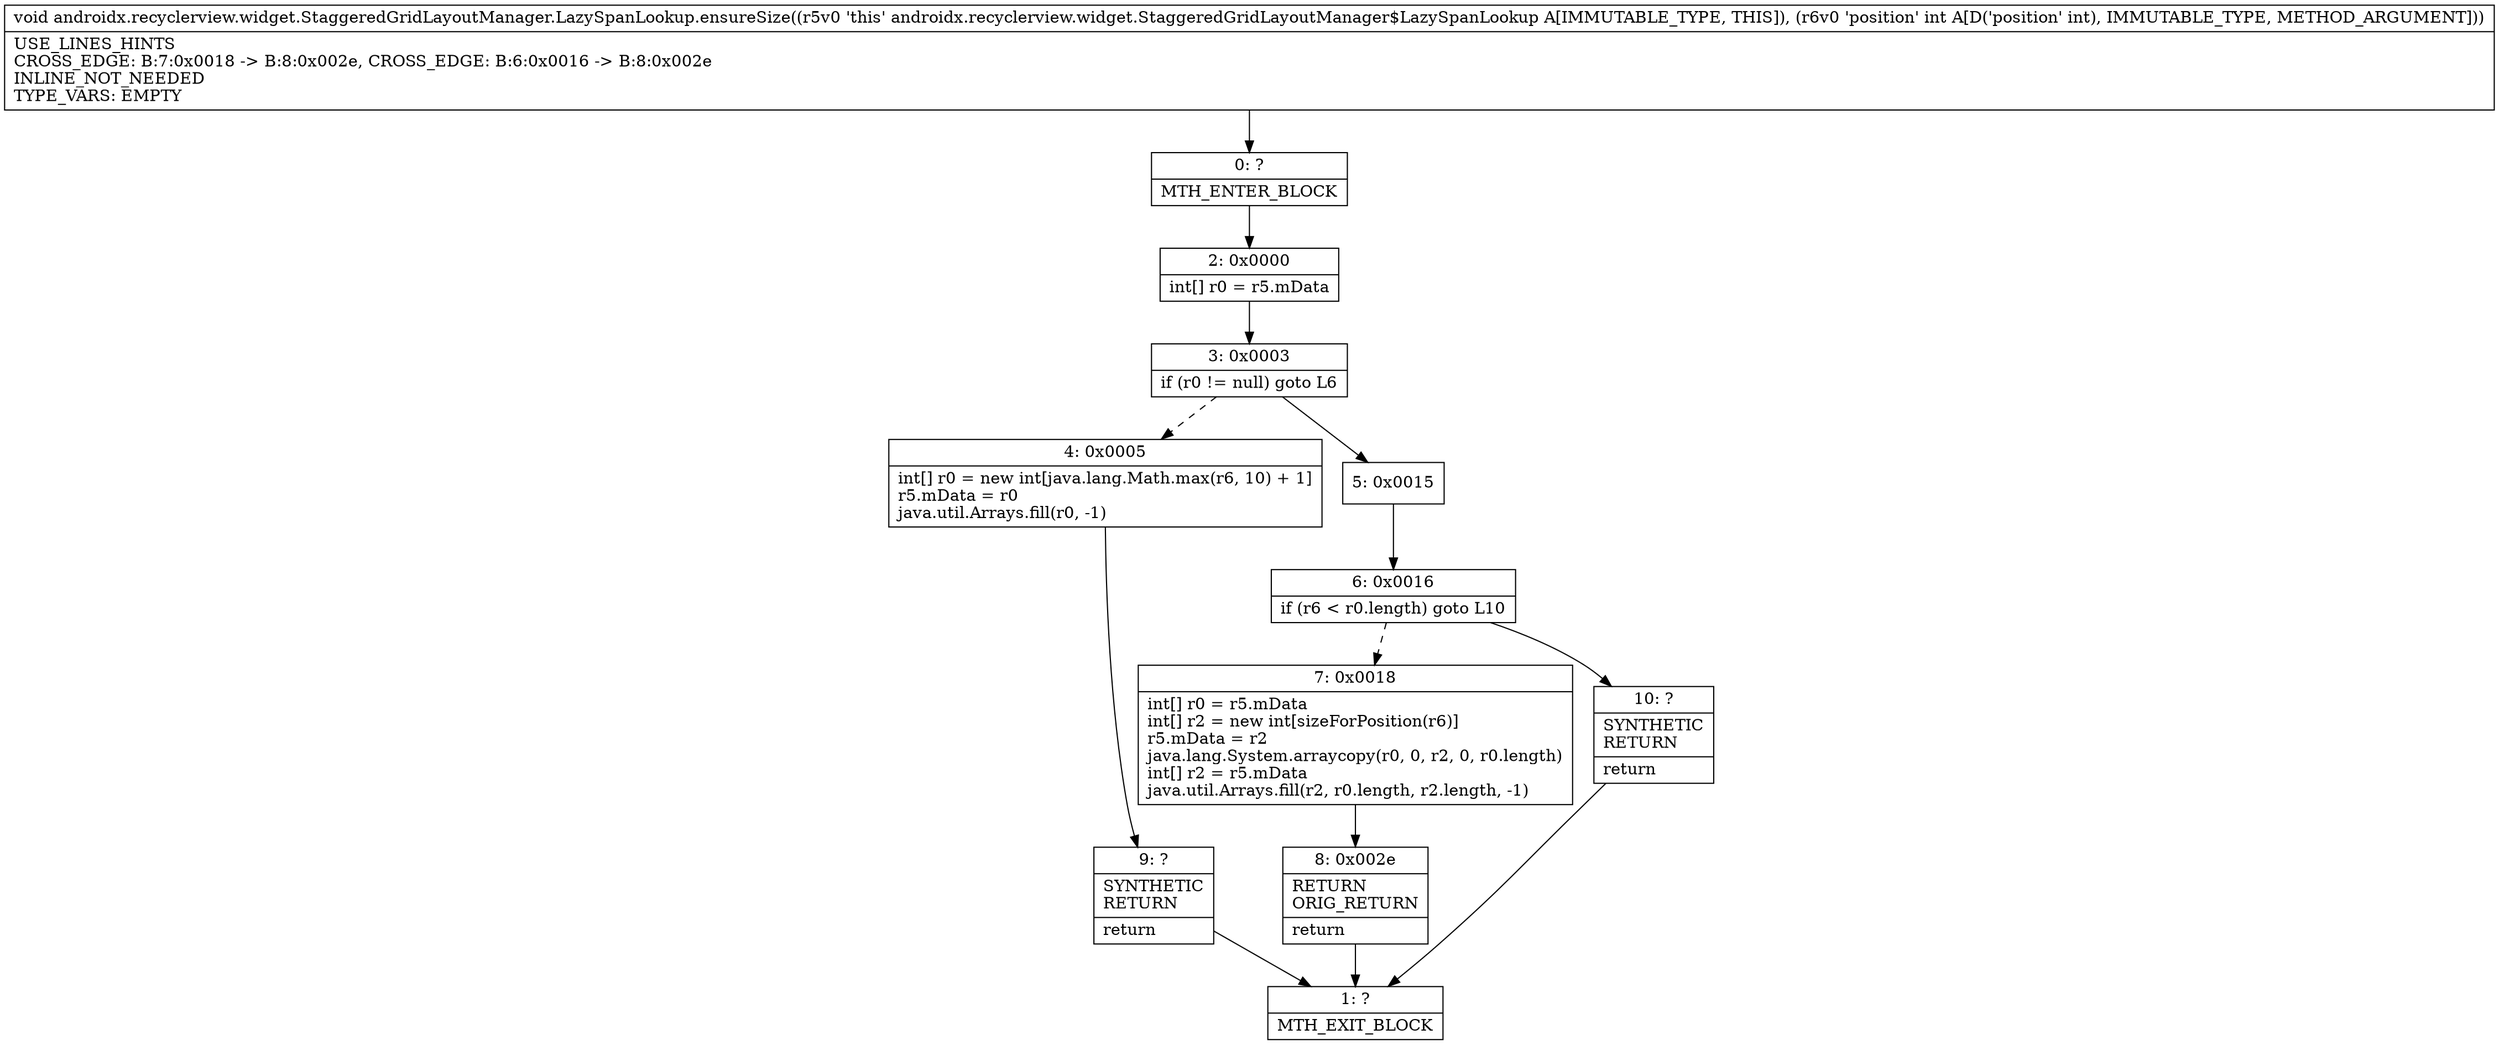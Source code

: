 digraph "CFG forandroidx.recyclerview.widget.StaggeredGridLayoutManager.LazySpanLookup.ensureSize(I)V" {
Node_0 [shape=record,label="{0\:\ ?|MTH_ENTER_BLOCK\l}"];
Node_2 [shape=record,label="{2\:\ 0x0000|int[] r0 = r5.mData\l}"];
Node_3 [shape=record,label="{3\:\ 0x0003|if (r0 != null) goto L6\l}"];
Node_4 [shape=record,label="{4\:\ 0x0005|int[] r0 = new int[java.lang.Math.max(r6, 10) + 1]\lr5.mData = r0\ljava.util.Arrays.fill(r0, \-1)\l}"];
Node_9 [shape=record,label="{9\:\ ?|SYNTHETIC\lRETURN\l|return\l}"];
Node_1 [shape=record,label="{1\:\ ?|MTH_EXIT_BLOCK\l}"];
Node_5 [shape=record,label="{5\:\ 0x0015}"];
Node_6 [shape=record,label="{6\:\ 0x0016|if (r6 \< r0.length) goto L10\l}"];
Node_7 [shape=record,label="{7\:\ 0x0018|int[] r0 = r5.mData\lint[] r2 = new int[sizeForPosition(r6)]\lr5.mData = r2\ljava.lang.System.arraycopy(r0, 0, r2, 0, r0.length)\lint[] r2 = r5.mData\ljava.util.Arrays.fill(r2, r0.length, r2.length, \-1)\l}"];
Node_8 [shape=record,label="{8\:\ 0x002e|RETURN\lORIG_RETURN\l|return\l}"];
Node_10 [shape=record,label="{10\:\ ?|SYNTHETIC\lRETURN\l|return\l}"];
MethodNode[shape=record,label="{void androidx.recyclerview.widget.StaggeredGridLayoutManager.LazySpanLookup.ensureSize((r5v0 'this' androidx.recyclerview.widget.StaggeredGridLayoutManager$LazySpanLookup A[IMMUTABLE_TYPE, THIS]), (r6v0 'position' int A[D('position' int), IMMUTABLE_TYPE, METHOD_ARGUMENT]))  | USE_LINES_HINTS\lCROSS_EDGE: B:7:0x0018 \-\> B:8:0x002e, CROSS_EDGE: B:6:0x0016 \-\> B:8:0x002e\lINLINE_NOT_NEEDED\lTYPE_VARS: EMPTY\l}"];
MethodNode -> Node_0;Node_0 -> Node_2;
Node_2 -> Node_3;
Node_3 -> Node_4[style=dashed];
Node_3 -> Node_5;
Node_4 -> Node_9;
Node_9 -> Node_1;
Node_5 -> Node_6;
Node_6 -> Node_7[style=dashed];
Node_6 -> Node_10;
Node_7 -> Node_8;
Node_8 -> Node_1;
Node_10 -> Node_1;
}

